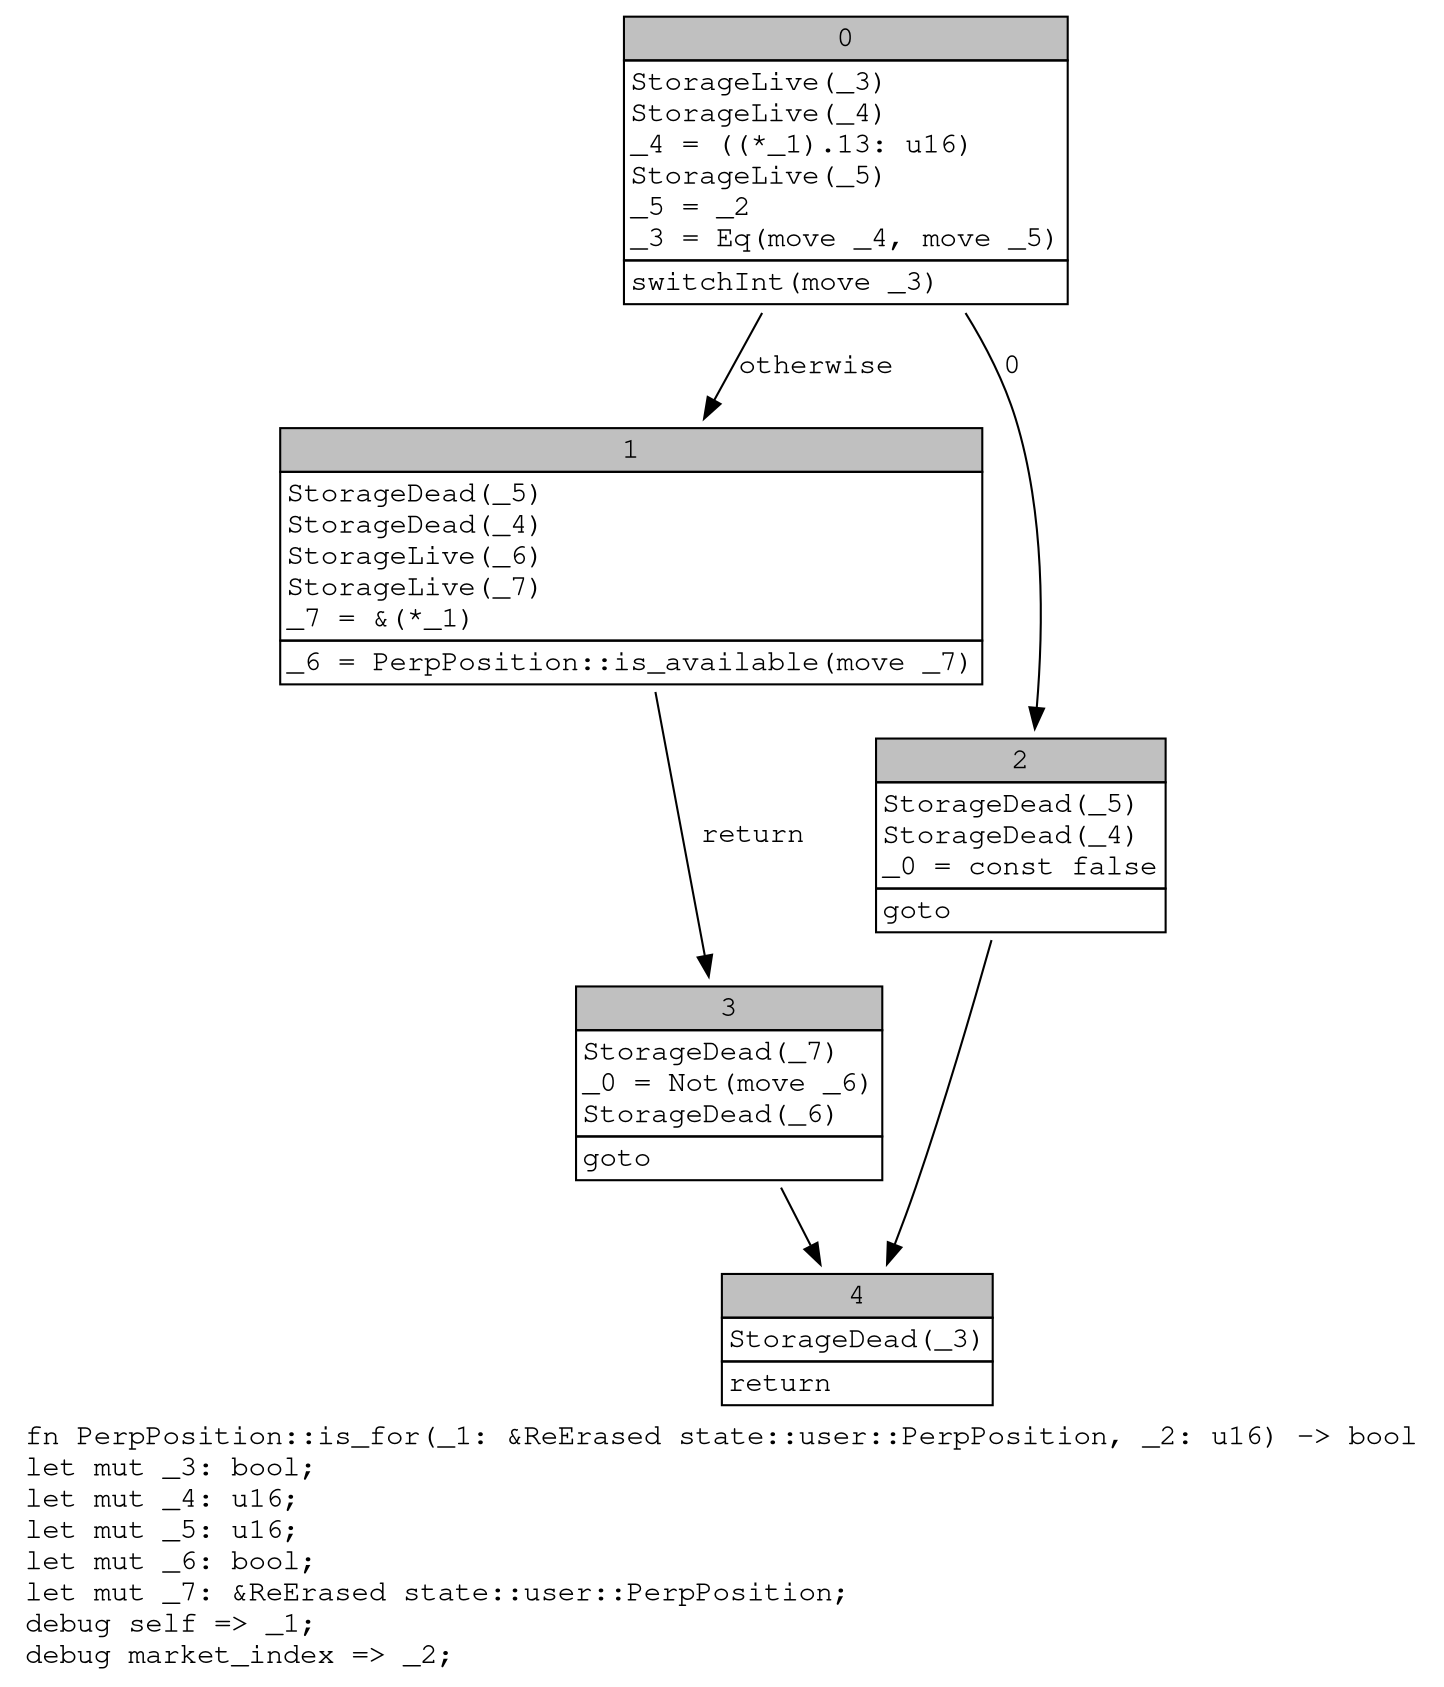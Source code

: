 digraph Mir_0_4354 {
    graph [fontname="Courier, monospace"];
    node [fontname="Courier, monospace"];
    edge [fontname="Courier, monospace"];
    label=<fn PerpPosition::is_for(_1: &amp;ReErased state::user::PerpPosition, _2: u16) -&gt; bool<br align="left"/>let mut _3: bool;<br align="left"/>let mut _4: u16;<br align="left"/>let mut _5: u16;<br align="left"/>let mut _6: bool;<br align="left"/>let mut _7: &amp;ReErased state::user::PerpPosition;<br align="left"/>debug self =&gt; _1;<br align="left"/>debug market_index =&gt; _2;<br align="left"/>>;
    bb0__0_4354 [shape="none", label=<<table border="0" cellborder="1" cellspacing="0"><tr><td bgcolor="gray" align="center" colspan="1">0</td></tr><tr><td align="left" balign="left">StorageLive(_3)<br/>StorageLive(_4)<br/>_4 = ((*_1).13: u16)<br/>StorageLive(_5)<br/>_5 = _2<br/>_3 = Eq(move _4, move _5)<br/></td></tr><tr><td align="left">switchInt(move _3)</td></tr></table>>];
    bb1__0_4354 [shape="none", label=<<table border="0" cellborder="1" cellspacing="0"><tr><td bgcolor="gray" align="center" colspan="1">1</td></tr><tr><td align="left" balign="left">StorageDead(_5)<br/>StorageDead(_4)<br/>StorageLive(_6)<br/>StorageLive(_7)<br/>_7 = &amp;(*_1)<br/></td></tr><tr><td align="left">_6 = PerpPosition::is_available(move _7)</td></tr></table>>];
    bb2__0_4354 [shape="none", label=<<table border="0" cellborder="1" cellspacing="0"><tr><td bgcolor="gray" align="center" colspan="1">2</td></tr><tr><td align="left" balign="left">StorageDead(_5)<br/>StorageDead(_4)<br/>_0 = const false<br/></td></tr><tr><td align="left">goto</td></tr></table>>];
    bb3__0_4354 [shape="none", label=<<table border="0" cellborder="1" cellspacing="0"><tr><td bgcolor="gray" align="center" colspan="1">3</td></tr><tr><td align="left" balign="left">StorageDead(_7)<br/>_0 = Not(move _6)<br/>StorageDead(_6)<br/></td></tr><tr><td align="left">goto</td></tr></table>>];
    bb4__0_4354 [shape="none", label=<<table border="0" cellborder="1" cellspacing="0"><tr><td bgcolor="gray" align="center" colspan="1">4</td></tr><tr><td align="left" balign="left">StorageDead(_3)<br/></td></tr><tr><td align="left">return</td></tr></table>>];
    bb0__0_4354 -> bb2__0_4354 [label="0"];
    bb0__0_4354 -> bb1__0_4354 [label="otherwise"];
    bb1__0_4354 -> bb3__0_4354 [label="return"];
    bb2__0_4354 -> bb4__0_4354 [label=""];
    bb3__0_4354 -> bb4__0_4354 [label=""];
}
